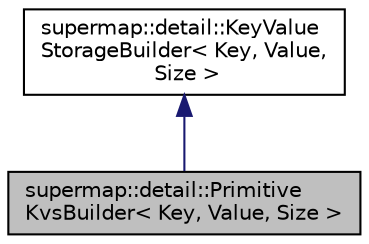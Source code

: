 digraph "supermap::detail::PrimitiveKvsBuilder&lt; Key, Value, Size &gt;"
{
 // LATEX_PDF_SIZE
  edge [fontname="Helvetica",fontsize="10",labelfontname="Helvetica",labelfontsize="10"];
  node [fontname="Helvetica",fontsize="10",shape=record];
  Node1 [label="supermap::detail::Primitive\lKvsBuilder\< Key, Value, Size \>",height=0.2,width=0.4,color="black", fillcolor="grey75", style="filled", fontcolor="black",tooltip=" "];
  Node2 -> Node1 [dir="back",color="midnightblue",fontsize="10",style="solid",fontname="Helvetica"];
  Node2 [label="supermap::detail::KeyValue\lStorageBuilder\< Key, Value,\l Size \>",height=0.2,width=0.4,color="black", fillcolor="white", style="filled",URL="$classsupermap_1_1detail_1_1KeyValueStorageBuilder.html",tooltip=" "];
}
